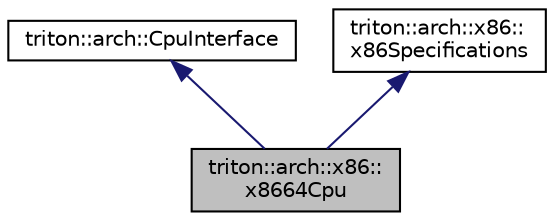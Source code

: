 digraph "triton::arch::x86::x8664Cpu"
{
  edge [fontname="Helvetica",fontsize="10",labelfontname="Helvetica",labelfontsize="10"];
  node [fontname="Helvetica",fontsize="10",shape=record];
  Node0 [label="triton::arch::x86::\lx8664Cpu",height=0.2,width=0.4,color="black", fillcolor="grey75", style="filled", fontcolor="black"];
  Node1 -> Node0 [dir="back",color="midnightblue",fontsize="10",style="solid",fontname="Helvetica"];
  Node1 [label="triton::arch::CpuInterface",height=0.2,width=0.4,color="black", fillcolor="white", style="filled",URL="$classtriton_1_1arch_1_1CpuInterface.html",tooltip="This interface is used as abstract CPU interface. All CPU must use this interface. "];
  Node2 -> Node0 [dir="back",color="midnightblue",fontsize="10",style="solid",fontname="Helvetica"];
  Node2 [label="triton::arch::x86::\lx86Specifications",height=0.2,width=0.4,color="black", fillcolor="white", style="filled",URL="$classtriton_1_1arch_1_1x86_1_1x86Specifications.html",tooltip="The x86Specifications class defines specifications about the x86 and x86_64 CPU. "];
}
